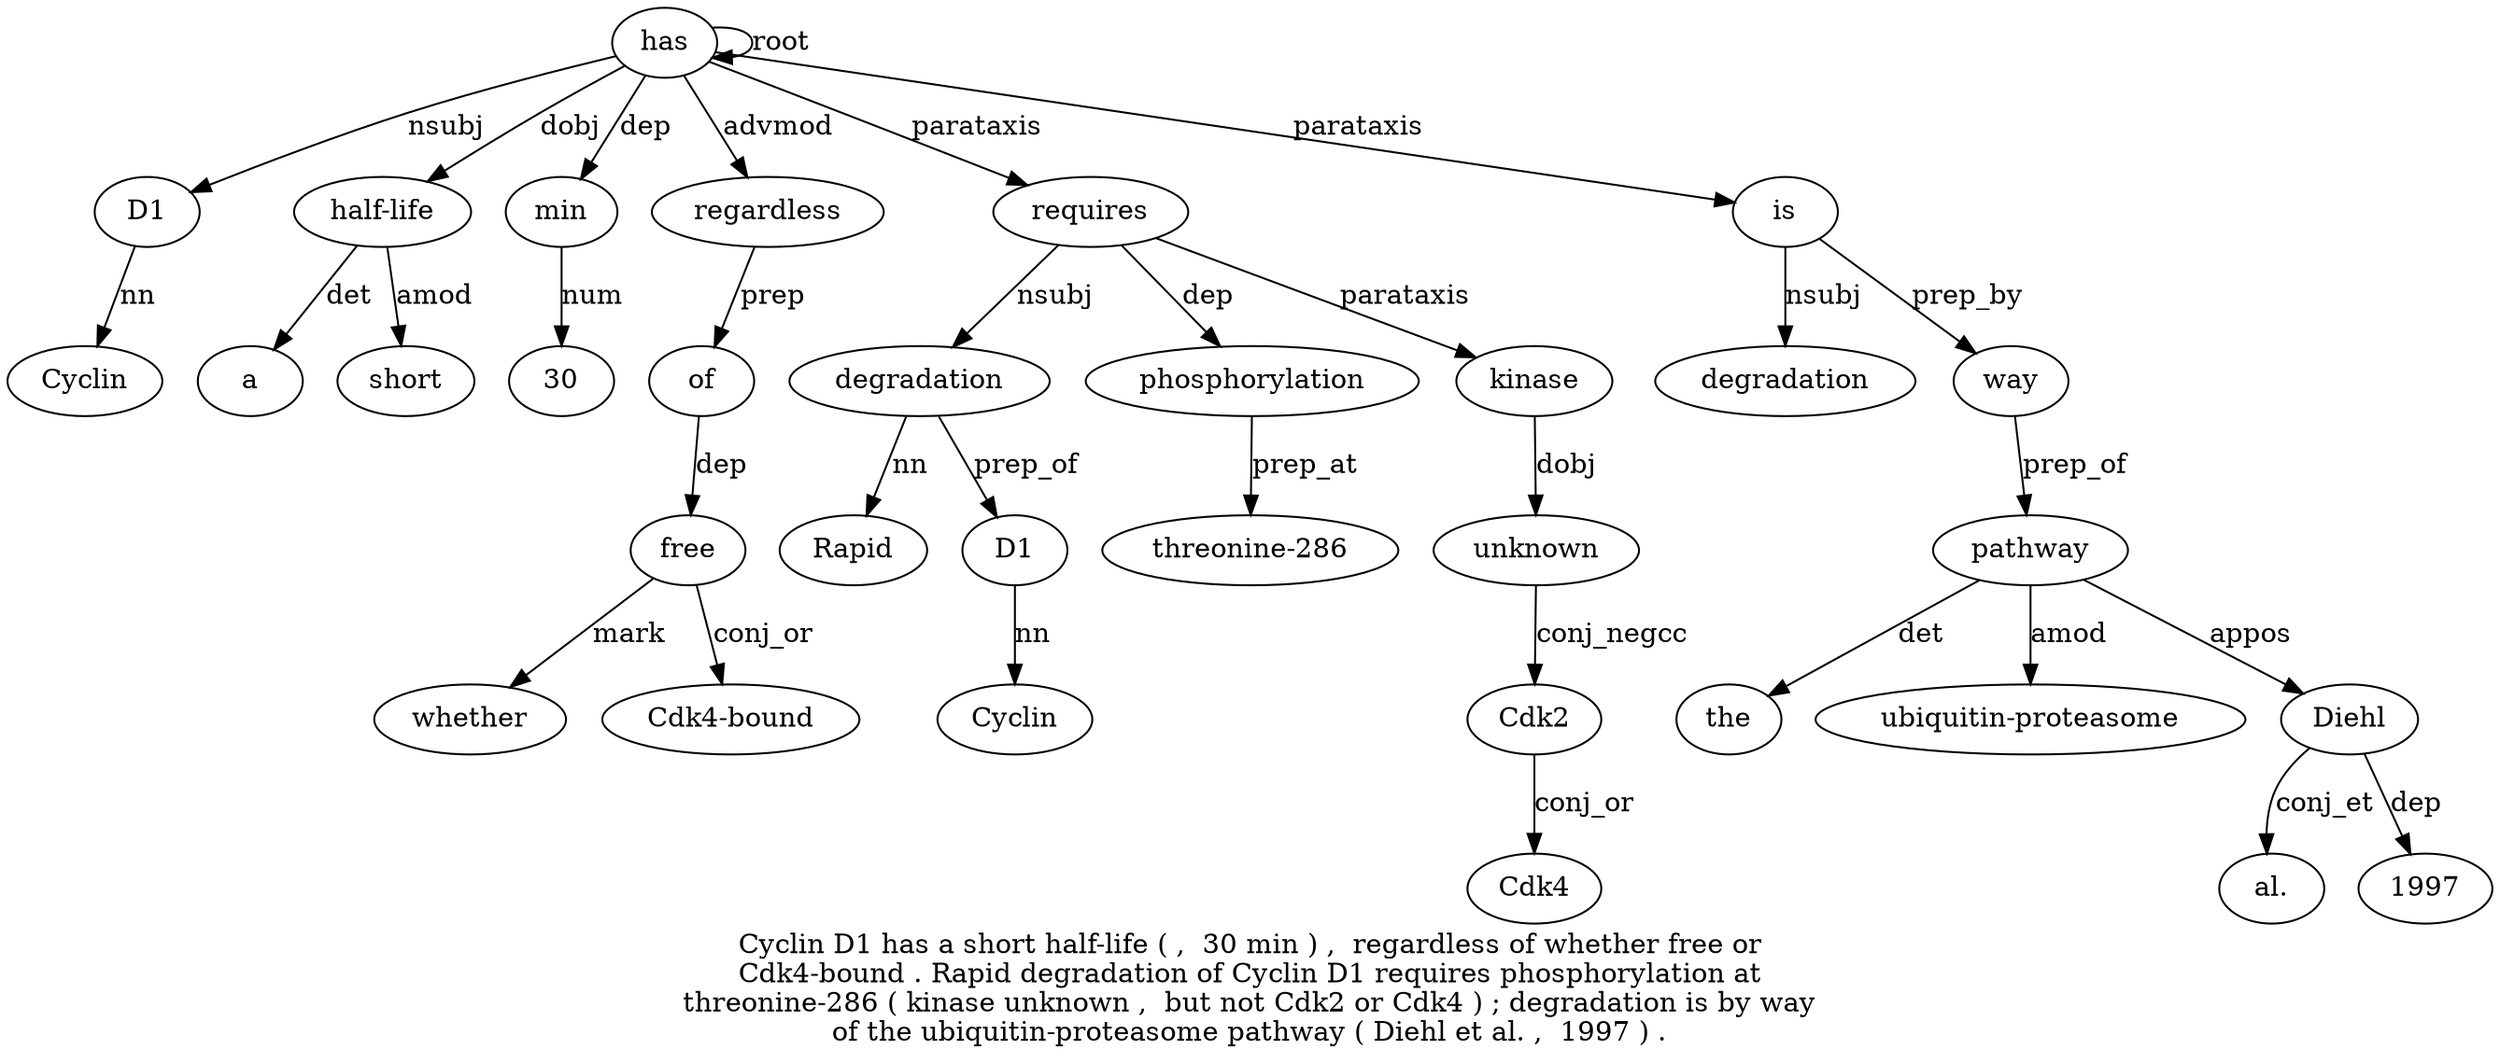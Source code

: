digraph "Cyclin D1 has a short half-life ( ,  30 min ) ,  regardless of whether free or Cdk4-bound . Rapid degradation of Cyclin D1 requires phosphorylation at threonine-286 ( kinase unknown ,  but not Cdk2 or Cdk4 ) ; degradation is by way of the ubiquitin-proteasome pathway ( Diehl et al. ,  1997 ) ." {
label="Cyclin D1 has a short half-life ( ,  30 min ) ,  regardless of whether free or
Cdk4-bound . Rapid degradation of Cyclin D1 requires phosphorylation at
threonine-286 ( kinase unknown ,  but not Cdk2 or Cdk4 ) ; degradation is by way
of the ubiquitin-proteasome pathway ( Diehl et al. ,  1997 ) .";
D12 [style=filled, fillcolor=white, label=D1];
Cyclin1 [style=filled, fillcolor=white, label=Cyclin];
D12 -> Cyclin1  [label=nn];
has3 [style=filled, fillcolor=white, label=has];
has3 -> D12  [label=nsubj];
has3 -> has3  [label=root];
"half-life6" [style=filled, fillcolor=white, label="half-life"];
a4 [style=filled, fillcolor=white, label=a];
"half-life6" -> a4  [label=det];
short5 [style=filled, fillcolor=white, label=short];
"half-life6" -> short5  [label=amod];
has3 -> "half-life6"  [label=dobj];
min10 [style=filled, fillcolor=white, label=min];
309 [style=filled, fillcolor=white, label=30];
min10 -> 309  [label=num];
has3 -> min10  [label=dep];
regardless13 [style=filled, fillcolor=white, label=regardless];
has3 -> regardless13  [label=advmod];
of14 [style=filled, fillcolor=white, label=of];
regardless13 -> of14  [label=prep];
free16 [style=filled, fillcolor=white, label=free];
whether15 [style=filled, fillcolor=white, label=whether];
free16 -> whether15  [label=mark];
of14 -> free16  [label=dep];
"Cdk4-bound18" [style=filled, fillcolor=white, label="Cdk4-bound"];
free16 -> "Cdk4-bound18"  [label=conj_or];
degradation21 [style=filled, fillcolor=white, label=degradation];
Rapid20 [style=filled, fillcolor=white, label=Rapid];
degradation21 -> Rapid20  [label=nn];
requires25 [style=filled, fillcolor=white, label=requires];
requires25 -> degradation21  [label=nsubj];
D124 [style=filled, fillcolor=white, label=D1];
Cyclin23 [style=filled, fillcolor=white, label=Cyclin];
D124 -> Cyclin23  [label=nn];
degradation21 -> D124  [label=prep_of];
has3 -> requires25  [label=parataxis];
phosphorylation26 [style=filled, fillcolor=white, label=phosphorylation];
requires25 -> phosphorylation26  [label=dep];
"threonine-286" [style=filled, fillcolor=white, label="threonine-286"];
phosphorylation26 -> "threonine-286"  [label=prep_at];
kinase30 [style=filled, fillcolor=white, label=kinase];
requires25 -> kinase30  [label=parataxis];
unknown31 [style=filled, fillcolor=white, label=unknown];
kinase30 -> unknown31  [label=dobj];
Cdk235 [style=filled, fillcolor=white, label=Cdk2];
unknown31 -> Cdk235  [label=conj_negcc];
Cdk437 [style=filled, fillcolor=white, label=Cdk4];
Cdk235 -> Cdk437  [label=conj_or];
is41 [style=filled, fillcolor=white, label=is];
degradation40 [style=filled, fillcolor=white, label=degradation];
is41 -> degradation40  [label=nsubj];
has3 -> is41  [label=parataxis];
way43 [style=filled, fillcolor=white, label=way];
is41 -> way43  [label=prep_by];
pathway47 [style=filled, fillcolor=white, label=pathway];
the45 [style=filled, fillcolor=white, label=the];
pathway47 -> the45  [label=det];
"ubiquitin-proteasome46" [style=filled, fillcolor=white, label="ubiquitin-proteasome"];
pathway47 -> "ubiquitin-proteasome46"  [label=amod];
way43 -> pathway47  [label=prep_of];
Diehl49 [style=filled, fillcolor=white, label=Diehl];
pathway47 -> Diehl49  [label=appos];
"al.51" [style=filled, fillcolor=white, label="al."];
Diehl49 -> "al.51"  [label=conj_et];
199753 [style=filled, fillcolor=white, label=1997];
Diehl49 -> 199753  [label=dep];
}
